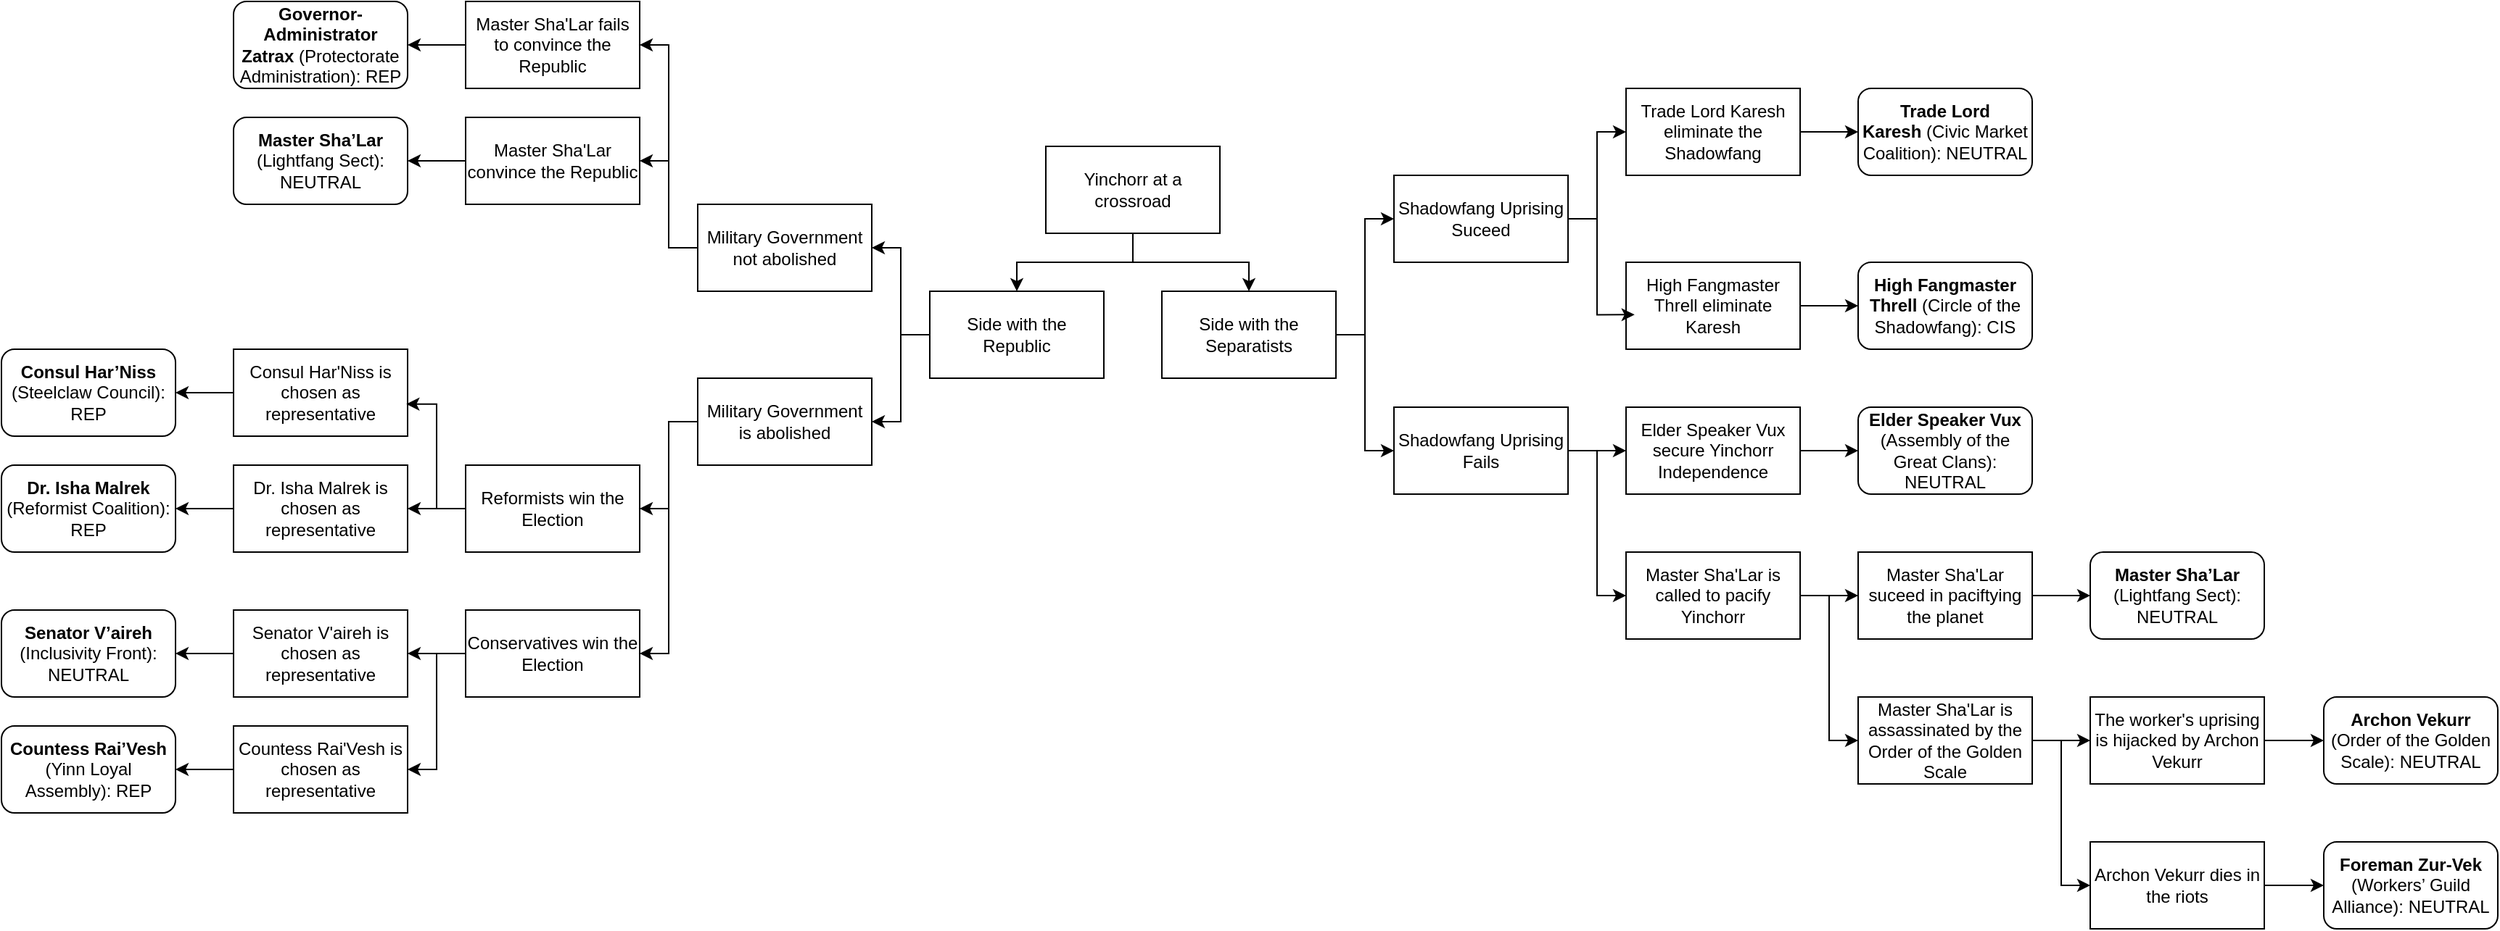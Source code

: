 <mxfile version="27.1.6">
  <diagram name="Page-1" id="6Okkl2uaqrUX2nbMrPlV">
    <mxGraphModel dx="1308" dy="271" grid="1" gridSize="10" guides="1" tooltips="1" connect="1" arrows="1" fold="1" page="1" pageScale="1" pageWidth="827" pageHeight="1169" math="0" shadow="0">
      <root>
        <mxCell id="0" />
        <mxCell id="1" parent="0" />
        <mxCell id="9dR3rAM5AdJJmml7pfS0-4" style="edgeStyle=orthogonalEdgeStyle;rounded=0;orthogonalLoop=1;jettySize=auto;html=1;exitX=0.5;exitY=1;exitDx=0;exitDy=0;" edge="1" parent="1" source="9dR3rAM5AdJJmml7pfS0-1" target="9dR3rAM5AdJJmml7pfS0-2">
          <mxGeometry relative="1" as="geometry" />
        </mxCell>
        <mxCell id="9dR3rAM5AdJJmml7pfS0-5" style="edgeStyle=orthogonalEdgeStyle;rounded=0;orthogonalLoop=1;jettySize=auto;html=1;exitX=0.5;exitY=1;exitDx=0;exitDy=0;" edge="1" parent="1" source="9dR3rAM5AdJJmml7pfS0-1" target="9dR3rAM5AdJJmml7pfS0-3">
          <mxGeometry relative="1" as="geometry" />
        </mxCell>
        <mxCell id="9dR3rAM5AdJJmml7pfS0-1" value="Yinchorr at a crossroad" style="rounded=0;whiteSpace=wrap;html=1;" vertex="1" parent="1">
          <mxGeometry x="360" y="200" width="120" height="60" as="geometry" />
        </mxCell>
        <mxCell id="9dR3rAM5AdJJmml7pfS0-21" style="edgeStyle=orthogonalEdgeStyle;rounded=0;orthogonalLoop=1;jettySize=auto;html=1;exitX=0;exitY=0.5;exitDx=0;exitDy=0;entryX=1;entryY=0.5;entryDx=0;entryDy=0;" edge="1" parent="1" source="9dR3rAM5AdJJmml7pfS0-2" target="9dR3rAM5AdJJmml7pfS0-20">
          <mxGeometry relative="1" as="geometry" />
        </mxCell>
        <mxCell id="9dR3rAM5AdJJmml7pfS0-30" style="edgeStyle=orthogonalEdgeStyle;rounded=0;orthogonalLoop=1;jettySize=auto;html=1;exitX=0;exitY=0.5;exitDx=0;exitDy=0;entryX=1;entryY=0.5;entryDx=0;entryDy=0;" edge="1" parent="1" source="9dR3rAM5AdJJmml7pfS0-2" target="9dR3rAM5AdJJmml7pfS0-29">
          <mxGeometry relative="1" as="geometry" />
        </mxCell>
        <mxCell id="9dR3rAM5AdJJmml7pfS0-2" value="Side with the Republic" style="rounded=0;whiteSpace=wrap;html=1;" vertex="1" parent="1">
          <mxGeometry x="280" y="300" width="120" height="60" as="geometry" />
        </mxCell>
        <mxCell id="9dR3rAM5AdJJmml7pfS0-50" style="edgeStyle=orthogonalEdgeStyle;rounded=0;orthogonalLoop=1;jettySize=auto;html=1;exitX=1;exitY=0.5;exitDx=0;exitDy=0;entryX=0;entryY=0.5;entryDx=0;entryDy=0;" edge="1" parent="1" source="9dR3rAM5AdJJmml7pfS0-3" target="9dR3rAM5AdJJmml7pfS0-48">
          <mxGeometry relative="1" as="geometry" />
        </mxCell>
        <mxCell id="9dR3rAM5AdJJmml7pfS0-58" style="edgeStyle=orthogonalEdgeStyle;rounded=0;orthogonalLoop=1;jettySize=auto;html=1;exitX=1;exitY=0.5;exitDx=0;exitDy=0;entryX=0;entryY=0.5;entryDx=0;entryDy=0;" edge="1" parent="1" source="9dR3rAM5AdJJmml7pfS0-3" target="9dR3rAM5AdJJmml7pfS0-49">
          <mxGeometry relative="1" as="geometry" />
        </mxCell>
        <mxCell id="9dR3rAM5AdJJmml7pfS0-3" value="Side with the Separatists" style="rounded=0;whiteSpace=wrap;html=1;" vertex="1" parent="1">
          <mxGeometry x="440" y="300" width="120" height="60" as="geometry" />
        </mxCell>
        <mxCell id="9dR3rAM5AdJJmml7pfS0-7" value="&lt;strong data-end=&quot;112&quot; data-start=&quot;86&quot;&gt;High Fangmaster Threll&lt;/strong&gt; (Circle of the Shadowfang): CIS" style="rounded=1;whiteSpace=wrap;html=1;" vertex="1" parent="1">
          <mxGeometry x="920" y="280" width="120" height="60" as="geometry" />
        </mxCell>
        <mxCell id="9dR3rAM5AdJJmml7pfS0-8" value="&lt;strong data-end=&quot;461&quot; data-start=&quot;440&quot;&gt;Trade Lord Karesh&lt;/strong&gt;&amp;nbsp;(Civic Market Coalition): NEUTRAL" style="rounded=1;whiteSpace=wrap;html=1;" vertex="1" parent="1">
          <mxGeometry x="920" y="160" width="120" height="60" as="geometry" />
        </mxCell>
        <mxCell id="9dR3rAM5AdJJmml7pfS0-11" value="&lt;strong data-end=&quot;219&quot; data-start=&quot;198&quot;&gt;Elder Speaker Vux&lt;/strong&gt; (Assembly of the Great Clans): NEUTRAL" style="rounded=1;whiteSpace=wrap;html=1;" vertex="1" parent="1">
          <mxGeometry x="920" y="380" width="120" height="60" as="geometry" />
        </mxCell>
        <mxCell id="9dR3rAM5AdJJmml7pfS0-12" value="&lt;strong data-end=&quot;44&quot; data-start=&quot;27&quot;&gt;Archon Vekurr&lt;/strong&gt; (Order of the Golden Scale): NEUTRAL" style="rounded=1;whiteSpace=wrap;html=1;" vertex="1" parent="1">
          <mxGeometry x="1241" y="580" width="120" height="60" as="geometry" />
        </mxCell>
        <mxCell id="9dR3rAM5AdJJmml7pfS0-13" value="&lt;strong data-end=&quot;349&quot; data-start=&quot;316&quot;&gt;Governor-Administrator Zatrax&lt;/strong&gt; (Protectorate Administration): REP" style="rounded=1;whiteSpace=wrap;html=1;" vertex="1" parent="1">
          <mxGeometry x="-200" y="100" width="120" height="60" as="geometry" />
        </mxCell>
        <mxCell id="9dR3rAM5AdJJmml7pfS0-14" value="&lt;strong data-end=&quot;284&quot; data-start=&quot;263&quot;&gt;Countess Rai’Vesh&lt;/strong&gt; (Yinn Loyal Assembly): REP" style="rounded=1;whiteSpace=wrap;html=1;" vertex="1" parent="1">
          <mxGeometry x="-360" y="600" width="120" height="60" as="geometry" />
        </mxCell>
        <mxCell id="9dR3rAM5AdJJmml7pfS0-15" value="&lt;strong data-end=&quot;168&quot; data-start=&quot;149&quot;&gt;Consul Har’Niss&lt;/strong&gt; (Steelclaw Council): REP" style="rounded=1;whiteSpace=wrap;html=1;" vertex="1" parent="1">
          <mxGeometry x="-360" y="340" width="120" height="60" as="geometry" />
        </mxCell>
        <mxCell id="9dR3rAM5AdJJmml7pfS0-16" value="&lt;strong data-end=&quot;408&quot; data-start=&quot;389&quot;&gt;Dr. Isha Malrek&lt;/strong&gt; (Reformist Coalition): REP" style="rounded=1;whiteSpace=wrap;html=1;" vertex="1" parent="1">
          <mxGeometry x="-360" y="420" width="120" height="60" as="geometry" />
        </mxCell>
        <mxCell id="9dR3rAM5AdJJmml7pfS0-17" value="&lt;strong data-end=&quot;519&quot; data-start=&quot;500&quot;&gt;Senator V’aireh&lt;/strong&gt; (Inclusivity Front): NEUTRAL" style="rounded=1;whiteSpace=wrap;html=1;" vertex="1" parent="1">
          <mxGeometry x="-360" y="520" width="120" height="60" as="geometry" />
        </mxCell>
        <mxCell id="9dR3rAM5AdJJmml7pfS0-18" value="&lt;strong data-end=&quot;571&quot; data-start=&quot;553&quot;&gt;Master Sha’Lar&lt;/strong&gt; (Lightfang Sect): NEUTRAL" style="rounded=1;whiteSpace=wrap;html=1;" vertex="1" parent="1">
          <mxGeometry x="-200" y="180" width="120" height="60" as="geometry" />
        </mxCell>
        <mxCell id="9dR3rAM5AdJJmml7pfS0-19" value="&lt;strong data-end=&quot;621&quot; data-start=&quot;602&quot;&gt;Foreman Zur-Vek&lt;/strong&gt; (Workers’ Guild Alliance): NEUTRAL" style="rounded=1;whiteSpace=wrap;html=1;" vertex="1" parent="1">
          <mxGeometry x="1241" y="680" width="120" height="60" as="geometry" />
        </mxCell>
        <mxCell id="9dR3rAM5AdJJmml7pfS0-23" style="edgeStyle=orthogonalEdgeStyle;rounded=0;orthogonalLoop=1;jettySize=auto;html=1;exitX=0;exitY=0.5;exitDx=0;exitDy=0;entryX=1;entryY=0.5;entryDx=0;entryDy=0;" edge="1" parent="1" source="9dR3rAM5AdJJmml7pfS0-20" target="9dR3rAM5AdJJmml7pfS0-22">
          <mxGeometry relative="1" as="geometry" />
        </mxCell>
        <mxCell id="9dR3rAM5AdJJmml7pfS0-25" style="edgeStyle=orthogonalEdgeStyle;rounded=0;orthogonalLoop=1;jettySize=auto;html=1;exitX=0;exitY=0.5;exitDx=0;exitDy=0;entryX=1;entryY=0.5;entryDx=0;entryDy=0;" edge="1" parent="1" source="9dR3rAM5AdJJmml7pfS0-20" target="9dR3rAM5AdJJmml7pfS0-24">
          <mxGeometry relative="1" as="geometry" />
        </mxCell>
        <mxCell id="9dR3rAM5AdJJmml7pfS0-20" value="Military Government not abolished" style="rounded=0;whiteSpace=wrap;html=1;" vertex="1" parent="1">
          <mxGeometry x="120" y="240" width="120" height="60" as="geometry" />
        </mxCell>
        <mxCell id="9dR3rAM5AdJJmml7pfS0-27" style="edgeStyle=orthogonalEdgeStyle;rounded=0;orthogonalLoop=1;jettySize=auto;html=1;exitX=0;exitY=0.5;exitDx=0;exitDy=0;" edge="1" parent="1" source="9dR3rAM5AdJJmml7pfS0-22" target="9dR3rAM5AdJJmml7pfS0-13">
          <mxGeometry relative="1" as="geometry" />
        </mxCell>
        <mxCell id="9dR3rAM5AdJJmml7pfS0-22" value="Master Sha&#39;Lar fails to convince the Republic" style="rounded=0;whiteSpace=wrap;html=1;" vertex="1" parent="1">
          <mxGeometry x="-40" y="100" width="120" height="60" as="geometry" />
        </mxCell>
        <mxCell id="9dR3rAM5AdJJmml7pfS0-26" style="edgeStyle=orthogonalEdgeStyle;rounded=0;orthogonalLoop=1;jettySize=auto;html=1;exitX=0;exitY=0.5;exitDx=0;exitDy=0;entryX=1;entryY=0.5;entryDx=0;entryDy=0;" edge="1" parent="1" source="9dR3rAM5AdJJmml7pfS0-24" target="9dR3rAM5AdJJmml7pfS0-18">
          <mxGeometry relative="1" as="geometry" />
        </mxCell>
        <mxCell id="9dR3rAM5AdJJmml7pfS0-24" value="Master Sha&#39;Lar convince the Republic" style="rounded=0;whiteSpace=wrap;html=1;" vertex="1" parent="1">
          <mxGeometry x="-40" y="180" width="120" height="60" as="geometry" />
        </mxCell>
        <mxCell id="9dR3rAM5AdJJmml7pfS0-28" value="&lt;strong data-end=&quot;571&quot; data-start=&quot;553&quot;&gt;Master Sha’Lar&lt;/strong&gt; (Lightfang Sect): NEUTRAL" style="rounded=1;whiteSpace=wrap;html=1;" vertex="1" parent="1">
          <mxGeometry x="1080" y="480" width="120" height="60" as="geometry" />
        </mxCell>
        <mxCell id="9dR3rAM5AdJJmml7pfS0-34" style="edgeStyle=orthogonalEdgeStyle;rounded=0;orthogonalLoop=1;jettySize=auto;html=1;exitX=0;exitY=0.5;exitDx=0;exitDy=0;" edge="1" parent="1" source="9dR3rAM5AdJJmml7pfS0-29" target="9dR3rAM5AdJJmml7pfS0-31">
          <mxGeometry relative="1" as="geometry" />
        </mxCell>
        <mxCell id="9dR3rAM5AdJJmml7pfS0-40" style="edgeStyle=orthogonalEdgeStyle;rounded=0;orthogonalLoop=1;jettySize=auto;html=1;exitX=0;exitY=0.5;exitDx=0;exitDy=0;entryX=1;entryY=0.5;entryDx=0;entryDy=0;" edge="1" parent="1" source="9dR3rAM5AdJJmml7pfS0-29" target="9dR3rAM5AdJJmml7pfS0-39">
          <mxGeometry relative="1" as="geometry" />
        </mxCell>
        <mxCell id="9dR3rAM5AdJJmml7pfS0-29" value="Military Government is abolished" style="rounded=0;whiteSpace=wrap;html=1;" vertex="1" parent="1">
          <mxGeometry x="120" y="360" width="120" height="60" as="geometry" />
        </mxCell>
        <mxCell id="9dR3rAM5AdJJmml7pfS0-35" style="edgeStyle=orthogonalEdgeStyle;rounded=0;orthogonalLoop=1;jettySize=auto;html=1;exitX=0;exitY=0.5;exitDx=0;exitDy=0;" edge="1" parent="1" source="9dR3rAM5AdJJmml7pfS0-31" target="9dR3rAM5AdJJmml7pfS0-33">
          <mxGeometry relative="1" as="geometry" />
        </mxCell>
        <mxCell id="9dR3rAM5AdJJmml7pfS0-31" value="Reformists win the Election" style="rounded=0;whiteSpace=wrap;html=1;" vertex="1" parent="1">
          <mxGeometry x="-40" y="420" width="120" height="60" as="geometry" />
        </mxCell>
        <mxCell id="9dR3rAM5AdJJmml7pfS0-37" style="edgeStyle=orthogonalEdgeStyle;rounded=0;orthogonalLoop=1;jettySize=auto;html=1;exitX=0;exitY=0.5;exitDx=0;exitDy=0;" edge="1" parent="1" source="9dR3rAM5AdJJmml7pfS0-32" target="9dR3rAM5AdJJmml7pfS0-15">
          <mxGeometry relative="1" as="geometry" />
        </mxCell>
        <mxCell id="9dR3rAM5AdJJmml7pfS0-32" value="Consul Har&#39;Niss is chosen as representative" style="rounded=0;whiteSpace=wrap;html=1;" vertex="1" parent="1">
          <mxGeometry x="-200" y="340" width="120" height="60" as="geometry" />
        </mxCell>
        <mxCell id="9dR3rAM5AdJJmml7pfS0-38" style="edgeStyle=orthogonalEdgeStyle;rounded=0;orthogonalLoop=1;jettySize=auto;html=1;exitX=0;exitY=0.5;exitDx=0;exitDy=0;entryX=1;entryY=0.5;entryDx=0;entryDy=0;" edge="1" parent="1" source="9dR3rAM5AdJJmml7pfS0-33" target="9dR3rAM5AdJJmml7pfS0-16">
          <mxGeometry relative="1" as="geometry" />
        </mxCell>
        <mxCell id="9dR3rAM5AdJJmml7pfS0-33" value="Dr. Isha Malrek is chosen as representative" style="rounded=0;whiteSpace=wrap;html=1;" vertex="1" parent="1">
          <mxGeometry x="-200" y="420" width="120" height="60" as="geometry" />
        </mxCell>
        <mxCell id="9dR3rAM5AdJJmml7pfS0-36" style="edgeStyle=orthogonalEdgeStyle;rounded=0;orthogonalLoop=1;jettySize=auto;html=1;exitX=0;exitY=0.5;exitDx=0;exitDy=0;entryX=0.993;entryY=0.631;entryDx=0;entryDy=0;entryPerimeter=0;" edge="1" parent="1" source="9dR3rAM5AdJJmml7pfS0-31" target="9dR3rAM5AdJJmml7pfS0-32">
          <mxGeometry relative="1" as="geometry" />
        </mxCell>
        <mxCell id="9dR3rAM5AdJJmml7pfS0-46" style="edgeStyle=orthogonalEdgeStyle;rounded=0;orthogonalLoop=1;jettySize=auto;html=1;exitX=0;exitY=0.5;exitDx=0;exitDy=0;" edge="1" parent="1" source="9dR3rAM5AdJJmml7pfS0-39" target="9dR3rAM5AdJJmml7pfS0-41">
          <mxGeometry relative="1" as="geometry" />
        </mxCell>
        <mxCell id="9dR3rAM5AdJJmml7pfS0-47" style="edgeStyle=orthogonalEdgeStyle;rounded=0;orthogonalLoop=1;jettySize=auto;html=1;exitX=0;exitY=0.5;exitDx=0;exitDy=0;entryX=1;entryY=0.5;entryDx=0;entryDy=0;" edge="1" parent="1" source="9dR3rAM5AdJJmml7pfS0-39" target="9dR3rAM5AdJJmml7pfS0-42">
          <mxGeometry relative="1" as="geometry" />
        </mxCell>
        <mxCell id="9dR3rAM5AdJJmml7pfS0-39" value="Conservatives win the Election" style="rounded=0;whiteSpace=wrap;html=1;" vertex="1" parent="1">
          <mxGeometry x="-40" y="520" width="120" height="60" as="geometry" />
        </mxCell>
        <mxCell id="9dR3rAM5AdJJmml7pfS0-45" style="edgeStyle=orthogonalEdgeStyle;rounded=0;orthogonalLoop=1;jettySize=auto;html=1;exitX=0;exitY=0.5;exitDx=0;exitDy=0;" edge="1" parent="1" source="9dR3rAM5AdJJmml7pfS0-41" target="9dR3rAM5AdJJmml7pfS0-17">
          <mxGeometry relative="1" as="geometry" />
        </mxCell>
        <mxCell id="9dR3rAM5AdJJmml7pfS0-41" value="Senator V&#39;aireh is chosen as representative" style="rounded=0;whiteSpace=wrap;html=1;" vertex="1" parent="1">
          <mxGeometry x="-200" y="520" width="120" height="60" as="geometry" />
        </mxCell>
        <mxCell id="9dR3rAM5AdJJmml7pfS0-44" style="edgeStyle=orthogonalEdgeStyle;rounded=0;orthogonalLoop=1;jettySize=auto;html=1;exitX=0;exitY=0.5;exitDx=0;exitDy=0;" edge="1" parent="1" source="9dR3rAM5AdJJmml7pfS0-42" target="9dR3rAM5AdJJmml7pfS0-14">
          <mxGeometry relative="1" as="geometry" />
        </mxCell>
        <mxCell id="9dR3rAM5AdJJmml7pfS0-42" value="Countess Rai&#39;Vesh is chosen as representative" style="rounded=0;whiteSpace=wrap;html=1;" vertex="1" parent="1">
          <mxGeometry x="-200" y="600" width="120" height="60" as="geometry" />
        </mxCell>
        <mxCell id="9dR3rAM5AdJJmml7pfS0-53" style="edgeStyle=orthogonalEdgeStyle;rounded=0;orthogonalLoop=1;jettySize=auto;html=1;exitX=1;exitY=0.5;exitDx=0;exitDy=0;" edge="1" parent="1" source="9dR3rAM5AdJJmml7pfS0-48" target="9dR3rAM5AdJJmml7pfS0-51">
          <mxGeometry relative="1" as="geometry" />
        </mxCell>
        <mxCell id="9dR3rAM5AdJJmml7pfS0-48" value="Shadowfang Uprising Suceed" style="rounded=0;whiteSpace=wrap;html=1;" vertex="1" parent="1">
          <mxGeometry x="600" y="220" width="120" height="60" as="geometry" />
        </mxCell>
        <mxCell id="9dR3rAM5AdJJmml7pfS0-62" style="edgeStyle=orthogonalEdgeStyle;rounded=0;orthogonalLoop=1;jettySize=auto;html=1;exitX=1;exitY=0.5;exitDx=0;exitDy=0;entryX=0;entryY=0.5;entryDx=0;entryDy=0;" edge="1" parent="1" source="9dR3rAM5AdJJmml7pfS0-49" target="9dR3rAM5AdJJmml7pfS0-59">
          <mxGeometry relative="1" as="geometry" />
        </mxCell>
        <mxCell id="9dR3rAM5AdJJmml7pfS0-63" style="edgeStyle=orthogonalEdgeStyle;rounded=0;orthogonalLoop=1;jettySize=auto;html=1;exitX=1;exitY=0.5;exitDx=0;exitDy=0;" edge="1" parent="1" source="9dR3rAM5AdJJmml7pfS0-49" target="9dR3rAM5AdJJmml7pfS0-61">
          <mxGeometry relative="1" as="geometry" />
        </mxCell>
        <mxCell id="9dR3rAM5AdJJmml7pfS0-49" value="Shadowfang Uprising Fails" style="rounded=0;whiteSpace=wrap;html=1;" vertex="1" parent="1">
          <mxGeometry x="600" y="380" width="120" height="60" as="geometry" />
        </mxCell>
        <mxCell id="9dR3rAM5AdJJmml7pfS0-54" style="edgeStyle=orthogonalEdgeStyle;rounded=0;orthogonalLoop=1;jettySize=auto;html=1;exitX=1;exitY=0.5;exitDx=0;exitDy=0;" edge="1" parent="1" source="9dR3rAM5AdJJmml7pfS0-51" target="9dR3rAM5AdJJmml7pfS0-8">
          <mxGeometry relative="1" as="geometry" />
        </mxCell>
        <mxCell id="9dR3rAM5AdJJmml7pfS0-51" value="Trade Lord Karesh eliminate the Shadowfang" style="rounded=0;whiteSpace=wrap;html=1;" vertex="1" parent="1">
          <mxGeometry x="760" y="160" width="120" height="60" as="geometry" />
        </mxCell>
        <mxCell id="9dR3rAM5AdJJmml7pfS0-57" style="edgeStyle=orthogonalEdgeStyle;rounded=0;orthogonalLoop=1;jettySize=auto;html=1;exitX=1;exitY=0.5;exitDx=0;exitDy=0;" edge="1" parent="1" source="9dR3rAM5AdJJmml7pfS0-55" target="9dR3rAM5AdJJmml7pfS0-7">
          <mxGeometry relative="1" as="geometry" />
        </mxCell>
        <mxCell id="9dR3rAM5AdJJmml7pfS0-55" value="High Fangmaster Threll eliminate Karesh" style="rounded=0;whiteSpace=wrap;html=1;" vertex="1" parent="1">
          <mxGeometry x="760" y="280" width="120" height="60" as="geometry" />
        </mxCell>
        <mxCell id="9dR3rAM5AdJJmml7pfS0-56" style="edgeStyle=orthogonalEdgeStyle;rounded=0;orthogonalLoop=1;jettySize=auto;html=1;exitX=1;exitY=0.5;exitDx=0;exitDy=0;entryX=0.049;entryY=0.603;entryDx=0;entryDy=0;entryPerimeter=0;" edge="1" parent="1" source="9dR3rAM5AdJJmml7pfS0-48" target="9dR3rAM5AdJJmml7pfS0-55">
          <mxGeometry relative="1" as="geometry" />
        </mxCell>
        <mxCell id="9dR3rAM5AdJJmml7pfS0-66" style="edgeStyle=orthogonalEdgeStyle;rounded=0;orthogonalLoop=1;jettySize=auto;html=1;exitX=1;exitY=0.5;exitDx=0;exitDy=0;" edge="1" parent="1" source="9dR3rAM5AdJJmml7pfS0-59" target="9dR3rAM5AdJJmml7pfS0-65">
          <mxGeometry relative="1" as="geometry" />
        </mxCell>
        <mxCell id="9dR3rAM5AdJJmml7pfS0-69" style="edgeStyle=orthogonalEdgeStyle;rounded=0;orthogonalLoop=1;jettySize=auto;html=1;exitX=1;exitY=0.5;exitDx=0;exitDy=0;entryX=0;entryY=0.5;entryDx=0;entryDy=0;" edge="1" parent="1" source="9dR3rAM5AdJJmml7pfS0-59" target="9dR3rAM5AdJJmml7pfS0-68">
          <mxGeometry relative="1" as="geometry" />
        </mxCell>
        <mxCell id="9dR3rAM5AdJJmml7pfS0-59" value="Master Sha&#39;Lar is called to pacify Yinchorr" style="rounded=0;whiteSpace=wrap;html=1;" vertex="1" parent="1">
          <mxGeometry x="760" y="480" width="120" height="60" as="geometry" />
        </mxCell>
        <mxCell id="9dR3rAM5AdJJmml7pfS0-64" style="edgeStyle=orthogonalEdgeStyle;rounded=0;orthogonalLoop=1;jettySize=auto;html=1;exitX=1;exitY=0.5;exitDx=0;exitDy=0;" edge="1" parent="1" source="9dR3rAM5AdJJmml7pfS0-61" target="9dR3rAM5AdJJmml7pfS0-11">
          <mxGeometry relative="1" as="geometry" />
        </mxCell>
        <mxCell id="9dR3rAM5AdJJmml7pfS0-61" value="Elder Speaker Vux secure Yinchorr Independence" style="rounded=0;whiteSpace=wrap;html=1;" vertex="1" parent="1">
          <mxGeometry x="760" y="380" width="120" height="60" as="geometry" />
        </mxCell>
        <mxCell id="9dR3rAM5AdJJmml7pfS0-67" style="edgeStyle=orthogonalEdgeStyle;rounded=0;orthogonalLoop=1;jettySize=auto;html=1;exitX=1;exitY=0.5;exitDx=0;exitDy=0;entryX=0;entryY=0.5;entryDx=0;entryDy=0;" edge="1" parent="1" source="9dR3rAM5AdJJmml7pfS0-65" target="9dR3rAM5AdJJmml7pfS0-28">
          <mxGeometry relative="1" as="geometry" />
        </mxCell>
        <mxCell id="9dR3rAM5AdJJmml7pfS0-65" value="Master Sha&#39;Lar suceed in paciftying the planet" style="rounded=0;whiteSpace=wrap;html=1;" vertex="1" parent="1">
          <mxGeometry x="920" y="480" width="120" height="60" as="geometry" />
        </mxCell>
        <mxCell id="9dR3rAM5AdJJmml7pfS0-72" style="edgeStyle=orthogonalEdgeStyle;rounded=0;orthogonalLoop=1;jettySize=auto;html=1;exitX=1;exitY=0.5;exitDx=0;exitDy=0;" edge="1" parent="1" source="9dR3rAM5AdJJmml7pfS0-68" target="9dR3rAM5AdJJmml7pfS0-70">
          <mxGeometry relative="1" as="geometry" />
        </mxCell>
        <mxCell id="9dR3rAM5AdJJmml7pfS0-74" style="edgeStyle=orthogonalEdgeStyle;rounded=0;orthogonalLoop=1;jettySize=auto;html=1;exitX=1;exitY=0.5;exitDx=0;exitDy=0;entryX=0;entryY=0.5;entryDx=0;entryDy=0;" edge="1" parent="1" source="9dR3rAM5AdJJmml7pfS0-68" target="9dR3rAM5AdJJmml7pfS0-73">
          <mxGeometry relative="1" as="geometry" />
        </mxCell>
        <mxCell id="9dR3rAM5AdJJmml7pfS0-68" value="Master Sha&#39;Lar is assassinated by the Order of the Golden Scale" style="rounded=0;whiteSpace=wrap;html=1;" vertex="1" parent="1">
          <mxGeometry x="920" y="580" width="120" height="60" as="geometry" />
        </mxCell>
        <mxCell id="9dR3rAM5AdJJmml7pfS0-75" style="edgeStyle=orthogonalEdgeStyle;rounded=0;orthogonalLoop=1;jettySize=auto;html=1;exitX=1;exitY=0.5;exitDx=0;exitDy=0;" edge="1" parent="1" source="9dR3rAM5AdJJmml7pfS0-70" target="9dR3rAM5AdJJmml7pfS0-12">
          <mxGeometry relative="1" as="geometry" />
        </mxCell>
        <mxCell id="9dR3rAM5AdJJmml7pfS0-70" value="The worker&#39;s uprising is hijacked by Archon Vekurr" style="rounded=0;whiteSpace=wrap;html=1;" vertex="1" parent="1">
          <mxGeometry x="1080" y="580" width="120" height="60" as="geometry" />
        </mxCell>
        <mxCell id="9dR3rAM5AdJJmml7pfS0-76" style="edgeStyle=orthogonalEdgeStyle;rounded=0;orthogonalLoop=1;jettySize=auto;html=1;exitX=1;exitY=0.5;exitDx=0;exitDy=0;" edge="1" parent="1" source="9dR3rAM5AdJJmml7pfS0-73" target="9dR3rAM5AdJJmml7pfS0-19">
          <mxGeometry relative="1" as="geometry" />
        </mxCell>
        <mxCell id="9dR3rAM5AdJJmml7pfS0-73" value="Archon Vekurr dies in the riots" style="rounded=0;whiteSpace=wrap;html=1;" vertex="1" parent="1">
          <mxGeometry x="1080" y="680" width="120" height="60" as="geometry" />
        </mxCell>
      </root>
    </mxGraphModel>
  </diagram>
</mxfile>

